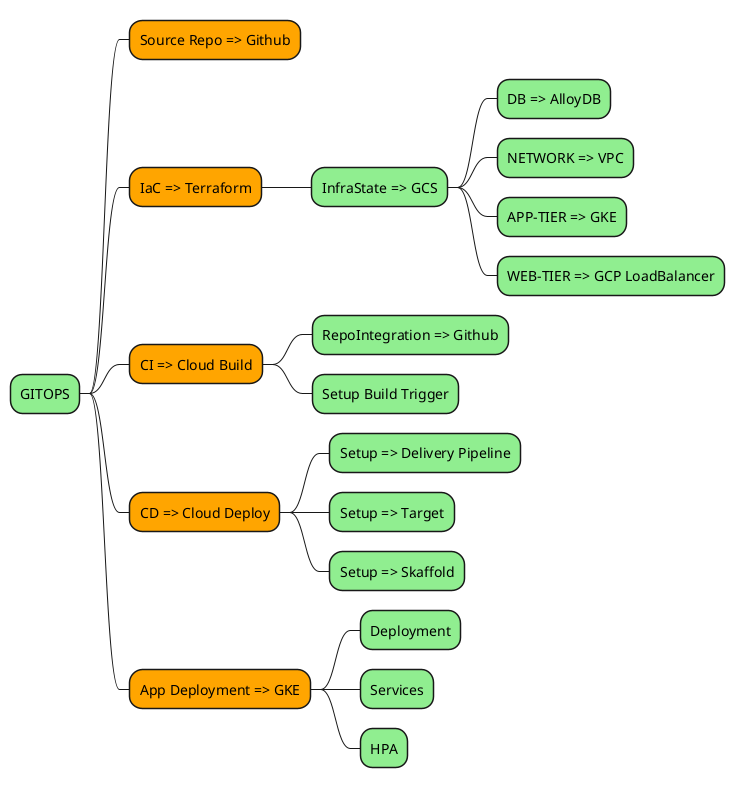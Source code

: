 @startmindmap
<style>
mindmapDiagram {
  node {
    BackgroundColor lightGreen
  }
 :depth(1) {
      BackGroundColor Orange
    }
}
</style>
* GITOPS
** Source Repo => Github
** IaC => Terraform
*** InfraState => GCS
**** DB => AlloyDB
**** NETWORK => VPC
**** APP-TIER => GKE
**** WEB-TIER => GCP LoadBalancer
** CI => Cloud Build
*** RepoIntegration => Github
*** Setup Build Trigger
** CD => Cloud Deploy
*** Setup => Delivery Pipeline
*** Setup => Target
*** Setup => Skaffold
** App Deployment => GKE
*** Deployment
*** Services
*** HPA
@endmindmap

